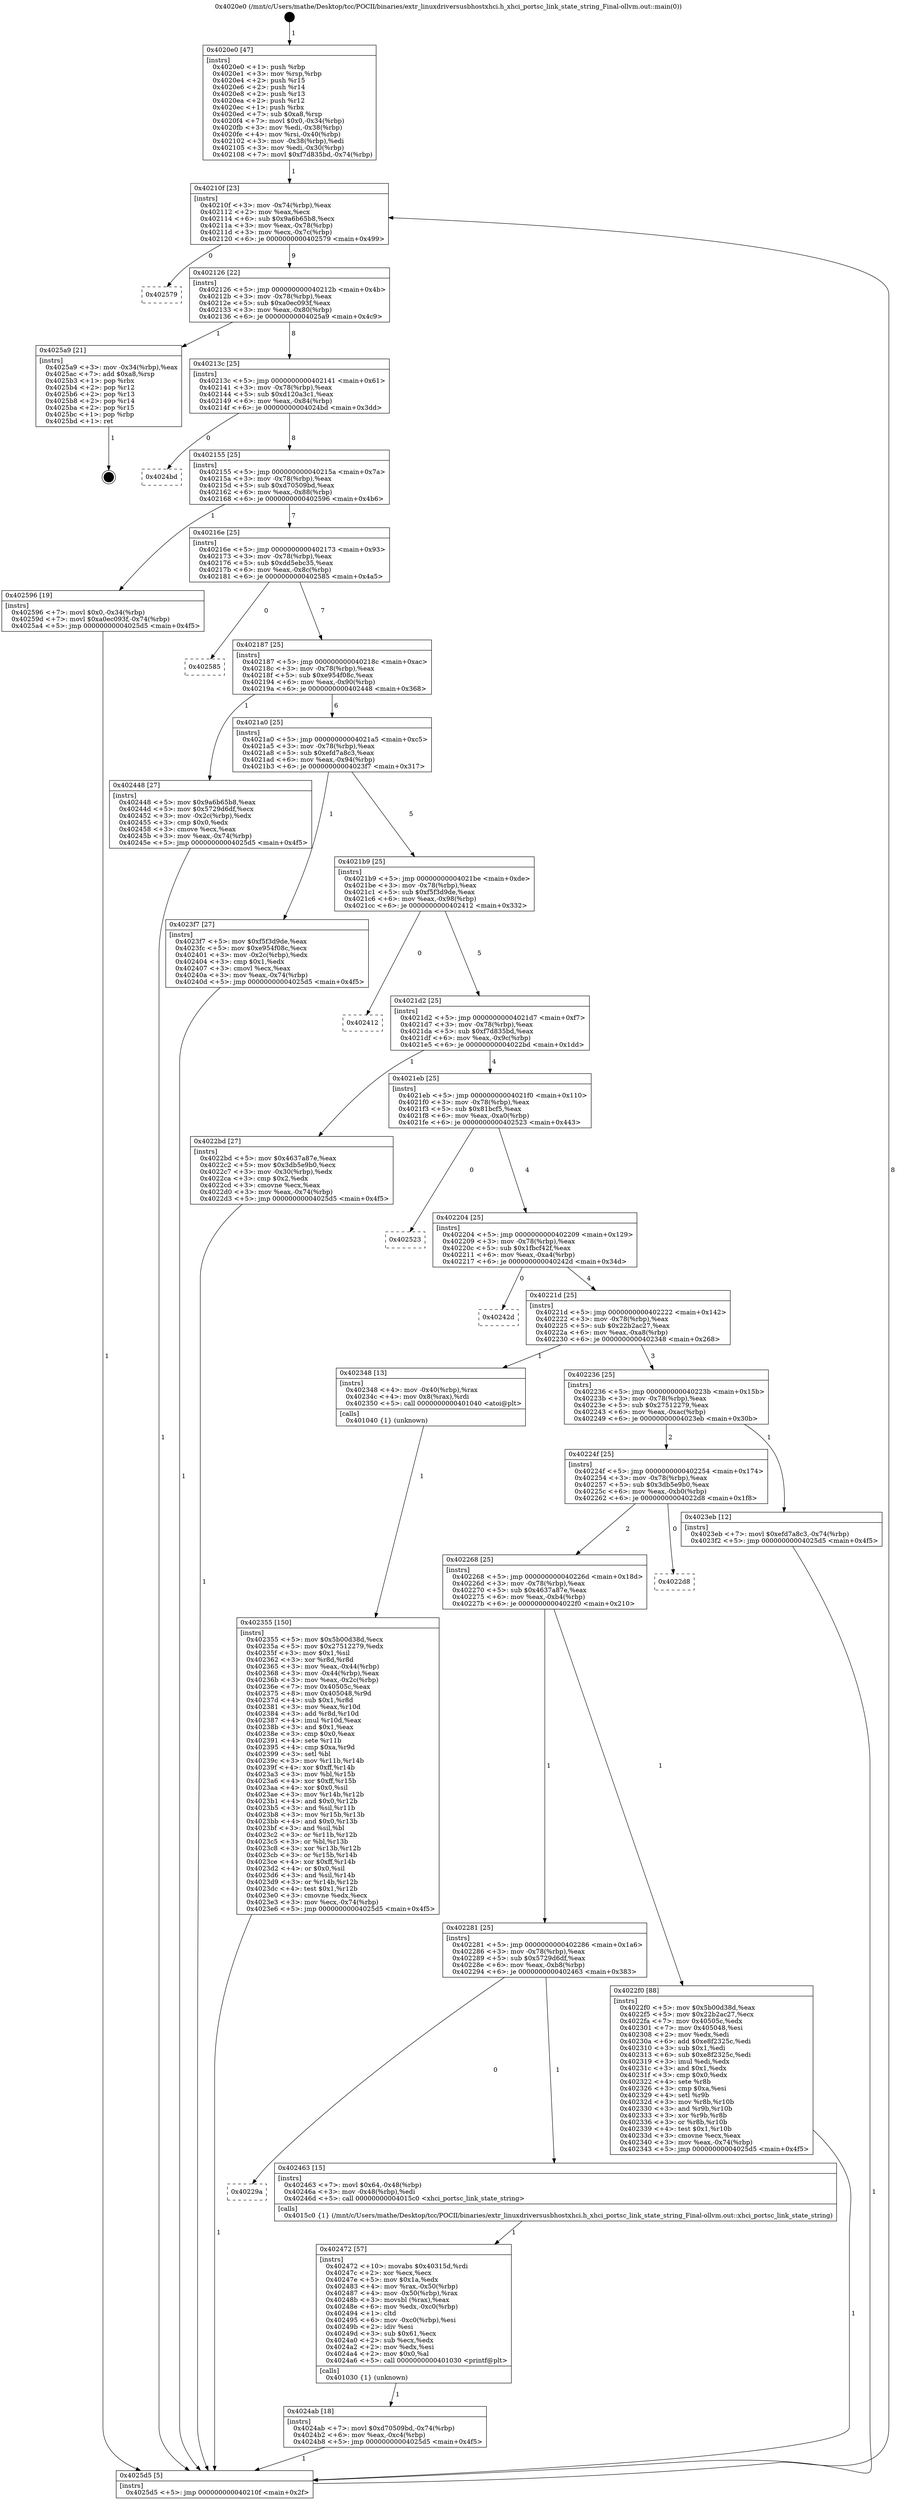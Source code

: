 digraph "0x4020e0" {
  label = "0x4020e0 (/mnt/c/Users/mathe/Desktop/tcc/POCII/binaries/extr_linuxdriversusbhostxhci.h_xhci_portsc_link_state_string_Final-ollvm.out::main(0))"
  labelloc = "t"
  node[shape=record]

  Entry [label="",width=0.3,height=0.3,shape=circle,fillcolor=black,style=filled]
  "0x40210f" [label="{
     0x40210f [23]\l
     | [instrs]\l
     &nbsp;&nbsp;0x40210f \<+3\>: mov -0x74(%rbp),%eax\l
     &nbsp;&nbsp;0x402112 \<+2\>: mov %eax,%ecx\l
     &nbsp;&nbsp;0x402114 \<+6\>: sub $0x9a6b65b8,%ecx\l
     &nbsp;&nbsp;0x40211a \<+3\>: mov %eax,-0x78(%rbp)\l
     &nbsp;&nbsp;0x40211d \<+3\>: mov %ecx,-0x7c(%rbp)\l
     &nbsp;&nbsp;0x402120 \<+6\>: je 0000000000402579 \<main+0x499\>\l
  }"]
  "0x402579" [label="{
     0x402579\l
  }", style=dashed]
  "0x402126" [label="{
     0x402126 [22]\l
     | [instrs]\l
     &nbsp;&nbsp;0x402126 \<+5\>: jmp 000000000040212b \<main+0x4b\>\l
     &nbsp;&nbsp;0x40212b \<+3\>: mov -0x78(%rbp),%eax\l
     &nbsp;&nbsp;0x40212e \<+5\>: sub $0xa0ec093f,%eax\l
     &nbsp;&nbsp;0x402133 \<+3\>: mov %eax,-0x80(%rbp)\l
     &nbsp;&nbsp;0x402136 \<+6\>: je 00000000004025a9 \<main+0x4c9\>\l
  }"]
  Exit [label="",width=0.3,height=0.3,shape=circle,fillcolor=black,style=filled,peripheries=2]
  "0x4025a9" [label="{
     0x4025a9 [21]\l
     | [instrs]\l
     &nbsp;&nbsp;0x4025a9 \<+3\>: mov -0x34(%rbp),%eax\l
     &nbsp;&nbsp;0x4025ac \<+7\>: add $0xa8,%rsp\l
     &nbsp;&nbsp;0x4025b3 \<+1\>: pop %rbx\l
     &nbsp;&nbsp;0x4025b4 \<+2\>: pop %r12\l
     &nbsp;&nbsp;0x4025b6 \<+2\>: pop %r13\l
     &nbsp;&nbsp;0x4025b8 \<+2\>: pop %r14\l
     &nbsp;&nbsp;0x4025ba \<+2\>: pop %r15\l
     &nbsp;&nbsp;0x4025bc \<+1\>: pop %rbp\l
     &nbsp;&nbsp;0x4025bd \<+1\>: ret\l
  }"]
  "0x40213c" [label="{
     0x40213c [25]\l
     | [instrs]\l
     &nbsp;&nbsp;0x40213c \<+5\>: jmp 0000000000402141 \<main+0x61\>\l
     &nbsp;&nbsp;0x402141 \<+3\>: mov -0x78(%rbp),%eax\l
     &nbsp;&nbsp;0x402144 \<+5\>: sub $0xd120a3c1,%eax\l
     &nbsp;&nbsp;0x402149 \<+6\>: mov %eax,-0x84(%rbp)\l
     &nbsp;&nbsp;0x40214f \<+6\>: je 00000000004024bd \<main+0x3dd\>\l
  }"]
  "0x4024ab" [label="{
     0x4024ab [18]\l
     | [instrs]\l
     &nbsp;&nbsp;0x4024ab \<+7\>: movl $0xd70509bd,-0x74(%rbp)\l
     &nbsp;&nbsp;0x4024b2 \<+6\>: mov %eax,-0xc4(%rbp)\l
     &nbsp;&nbsp;0x4024b8 \<+5\>: jmp 00000000004025d5 \<main+0x4f5\>\l
  }"]
  "0x4024bd" [label="{
     0x4024bd\l
  }", style=dashed]
  "0x402155" [label="{
     0x402155 [25]\l
     | [instrs]\l
     &nbsp;&nbsp;0x402155 \<+5\>: jmp 000000000040215a \<main+0x7a\>\l
     &nbsp;&nbsp;0x40215a \<+3\>: mov -0x78(%rbp),%eax\l
     &nbsp;&nbsp;0x40215d \<+5\>: sub $0xd70509bd,%eax\l
     &nbsp;&nbsp;0x402162 \<+6\>: mov %eax,-0x88(%rbp)\l
     &nbsp;&nbsp;0x402168 \<+6\>: je 0000000000402596 \<main+0x4b6\>\l
  }"]
  "0x402472" [label="{
     0x402472 [57]\l
     | [instrs]\l
     &nbsp;&nbsp;0x402472 \<+10\>: movabs $0x40315d,%rdi\l
     &nbsp;&nbsp;0x40247c \<+2\>: xor %ecx,%ecx\l
     &nbsp;&nbsp;0x40247e \<+5\>: mov $0x1a,%edx\l
     &nbsp;&nbsp;0x402483 \<+4\>: mov %rax,-0x50(%rbp)\l
     &nbsp;&nbsp;0x402487 \<+4\>: mov -0x50(%rbp),%rax\l
     &nbsp;&nbsp;0x40248b \<+3\>: movsbl (%rax),%eax\l
     &nbsp;&nbsp;0x40248e \<+6\>: mov %edx,-0xc0(%rbp)\l
     &nbsp;&nbsp;0x402494 \<+1\>: cltd\l
     &nbsp;&nbsp;0x402495 \<+6\>: mov -0xc0(%rbp),%esi\l
     &nbsp;&nbsp;0x40249b \<+2\>: idiv %esi\l
     &nbsp;&nbsp;0x40249d \<+3\>: sub $0x61,%ecx\l
     &nbsp;&nbsp;0x4024a0 \<+2\>: sub %ecx,%edx\l
     &nbsp;&nbsp;0x4024a2 \<+2\>: mov %edx,%esi\l
     &nbsp;&nbsp;0x4024a4 \<+2\>: mov $0x0,%al\l
     &nbsp;&nbsp;0x4024a6 \<+5\>: call 0000000000401030 \<printf@plt\>\l
     | [calls]\l
     &nbsp;&nbsp;0x401030 \{1\} (unknown)\l
  }"]
  "0x402596" [label="{
     0x402596 [19]\l
     | [instrs]\l
     &nbsp;&nbsp;0x402596 \<+7\>: movl $0x0,-0x34(%rbp)\l
     &nbsp;&nbsp;0x40259d \<+7\>: movl $0xa0ec093f,-0x74(%rbp)\l
     &nbsp;&nbsp;0x4025a4 \<+5\>: jmp 00000000004025d5 \<main+0x4f5\>\l
  }"]
  "0x40216e" [label="{
     0x40216e [25]\l
     | [instrs]\l
     &nbsp;&nbsp;0x40216e \<+5\>: jmp 0000000000402173 \<main+0x93\>\l
     &nbsp;&nbsp;0x402173 \<+3\>: mov -0x78(%rbp),%eax\l
     &nbsp;&nbsp;0x402176 \<+5\>: sub $0xdd5ebc35,%eax\l
     &nbsp;&nbsp;0x40217b \<+6\>: mov %eax,-0x8c(%rbp)\l
     &nbsp;&nbsp;0x402181 \<+6\>: je 0000000000402585 \<main+0x4a5\>\l
  }"]
  "0x40229a" [label="{
     0x40229a\l
  }", style=dashed]
  "0x402585" [label="{
     0x402585\l
  }", style=dashed]
  "0x402187" [label="{
     0x402187 [25]\l
     | [instrs]\l
     &nbsp;&nbsp;0x402187 \<+5\>: jmp 000000000040218c \<main+0xac\>\l
     &nbsp;&nbsp;0x40218c \<+3\>: mov -0x78(%rbp),%eax\l
     &nbsp;&nbsp;0x40218f \<+5\>: sub $0xe954f08c,%eax\l
     &nbsp;&nbsp;0x402194 \<+6\>: mov %eax,-0x90(%rbp)\l
     &nbsp;&nbsp;0x40219a \<+6\>: je 0000000000402448 \<main+0x368\>\l
  }"]
  "0x402463" [label="{
     0x402463 [15]\l
     | [instrs]\l
     &nbsp;&nbsp;0x402463 \<+7\>: movl $0x64,-0x48(%rbp)\l
     &nbsp;&nbsp;0x40246a \<+3\>: mov -0x48(%rbp),%edi\l
     &nbsp;&nbsp;0x40246d \<+5\>: call 00000000004015c0 \<xhci_portsc_link_state_string\>\l
     | [calls]\l
     &nbsp;&nbsp;0x4015c0 \{1\} (/mnt/c/Users/mathe/Desktop/tcc/POCII/binaries/extr_linuxdriversusbhostxhci.h_xhci_portsc_link_state_string_Final-ollvm.out::xhci_portsc_link_state_string)\l
  }"]
  "0x402448" [label="{
     0x402448 [27]\l
     | [instrs]\l
     &nbsp;&nbsp;0x402448 \<+5\>: mov $0x9a6b65b8,%eax\l
     &nbsp;&nbsp;0x40244d \<+5\>: mov $0x5729d6df,%ecx\l
     &nbsp;&nbsp;0x402452 \<+3\>: mov -0x2c(%rbp),%edx\l
     &nbsp;&nbsp;0x402455 \<+3\>: cmp $0x0,%edx\l
     &nbsp;&nbsp;0x402458 \<+3\>: cmove %ecx,%eax\l
     &nbsp;&nbsp;0x40245b \<+3\>: mov %eax,-0x74(%rbp)\l
     &nbsp;&nbsp;0x40245e \<+5\>: jmp 00000000004025d5 \<main+0x4f5\>\l
  }"]
  "0x4021a0" [label="{
     0x4021a0 [25]\l
     | [instrs]\l
     &nbsp;&nbsp;0x4021a0 \<+5\>: jmp 00000000004021a5 \<main+0xc5\>\l
     &nbsp;&nbsp;0x4021a5 \<+3\>: mov -0x78(%rbp),%eax\l
     &nbsp;&nbsp;0x4021a8 \<+5\>: sub $0xefd7a8c3,%eax\l
     &nbsp;&nbsp;0x4021ad \<+6\>: mov %eax,-0x94(%rbp)\l
     &nbsp;&nbsp;0x4021b3 \<+6\>: je 00000000004023f7 \<main+0x317\>\l
  }"]
  "0x402355" [label="{
     0x402355 [150]\l
     | [instrs]\l
     &nbsp;&nbsp;0x402355 \<+5\>: mov $0x5b00d38d,%ecx\l
     &nbsp;&nbsp;0x40235a \<+5\>: mov $0x27512279,%edx\l
     &nbsp;&nbsp;0x40235f \<+3\>: mov $0x1,%sil\l
     &nbsp;&nbsp;0x402362 \<+3\>: xor %r8d,%r8d\l
     &nbsp;&nbsp;0x402365 \<+3\>: mov %eax,-0x44(%rbp)\l
     &nbsp;&nbsp;0x402368 \<+3\>: mov -0x44(%rbp),%eax\l
     &nbsp;&nbsp;0x40236b \<+3\>: mov %eax,-0x2c(%rbp)\l
     &nbsp;&nbsp;0x40236e \<+7\>: mov 0x40505c,%eax\l
     &nbsp;&nbsp;0x402375 \<+8\>: mov 0x405048,%r9d\l
     &nbsp;&nbsp;0x40237d \<+4\>: sub $0x1,%r8d\l
     &nbsp;&nbsp;0x402381 \<+3\>: mov %eax,%r10d\l
     &nbsp;&nbsp;0x402384 \<+3\>: add %r8d,%r10d\l
     &nbsp;&nbsp;0x402387 \<+4\>: imul %r10d,%eax\l
     &nbsp;&nbsp;0x40238b \<+3\>: and $0x1,%eax\l
     &nbsp;&nbsp;0x40238e \<+3\>: cmp $0x0,%eax\l
     &nbsp;&nbsp;0x402391 \<+4\>: sete %r11b\l
     &nbsp;&nbsp;0x402395 \<+4\>: cmp $0xa,%r9d\l
     &nbsp;&nbsp;0x402399 \<+3\>: setl %bl\l
     &nbsp;&nbsp;0x40239c \<+3\>: mov %r11b,%r14b\l
     &nbsp;&nbsp;0x40239f \<+4\>: xor $0xff,%r14b\l
     &nbsp;&nbsp;0x4023a3 \<+3\>: mov %bl,%r15b\l
     &nbsp;&nbsp;0x4023a6 \<+4\>: xor $0xff,%r15b\l
     &nbsp;&nbsp;0x4023aa \<+4\>: xor $0x0,%sil\l
     &nbsp;&nbsp;0x4023ae \<+3\>: mov %r14b,%r12b\l
     &nbsp;&nbsp;0x4023b1 \<+4\>: and $0x0,%r12b\l
     &nbsp;&nbsp;0x4023b5 \<+3\>: and %sil,%r11b\l
     &nbsp;&nbsp;0x4023b8 \<+3\>: mov %r15b,%r13b\l
     &nbsp;&nbsp;0x4023bb \<+4\>: and $0x0,%r13b\l
     &nbsp;&nbsp;0x4023bf \<+3\>: and %sil,%bl\l
     &nbsp;&nbsp;0x4023c2 \<+3\>: or %r11b,%r12b\l
     &nbsp;&nbsp;0x4023c5 \<+3\>: or %bl,%r13b\l
     &nbsp;&nbsp;0x4023c8 \<+3\>: xor %r13b,%r12b\l
     &nbsp;&nbsp;0x4023cb \<+3\>: or %r15b,%r14b\l
     &nbsp;&nbsp;0x4023ce \<+4\>: xor $0xff,%r14b\l
     &nbsp;&nbsp;0x4023d2 \<+4\>: or $0x0,%sil\l
     &nbsp;&nbsp;0x4023d6 \<+3\>: and %sil,%r14b\l
     &nbsp;&nbsp;0x4023d9 \<+3\>: or %r14b,%r12b\l
     &nbsp;&nbsp;0x4023dc \<+4\>: test $0x1,%r12b\l
     &nbsp;&nbsp;0x4023e0 \<+3\>: cmovne %edx,%ecx\l
     &nbsp;&nbsp;0x4023e3 \<+3\>: mov %ecx,-0x74(%rbp)\l
     &nbsp;&nbsp;0x4023e6 \<+5\>: jmp 00000000004025d5 \<main+0x4f5\>\l
  }"]
  "0x4023f7" [label="{
     0x4023f7 [27]\l
     | [instrs]\l
     &nbsp;&nbsp;0x4023f7 \<+5\>: mov $0xf5f3d9de,%eax\l
     &nbsp;&nbsp;0x4023fc \<+5\>: mov $0xe954f08c,%ecx\l
     &nbsp;&nbsp;0x402401 \<+3\>: mov -0x2c(%rbp),%edx\l
     &nbsp;&nbsp;0x402404 \<+3\>: cmp $0x1,%edx\l
     &nbsp;&nbsp;0x402407 \<+3\>: cmovl %ecx,%eax\l
     &nbsp;&nbsp;0x40240a \<+3\>: mov %eax,-0x74(%rbp)\l
     &nbsp;&nbsp;0x40240d \<+5\>: jmp 00000000004025d5 \<main+0x4f5\>\l
  }"]
  "0x4021b9" [label="{
     0x4021b9 [25]\l
     | [instrs]\l
     &nbsp;&nbsp;0x4021b9 \<+5\>: jmp 00000000004021be \<main+0xde\>\l
     &nbsp;&nbsp;0x4021be \<+3\>: mov -0x78(%rbp),%eax\l
     &nbsp;&nbsp;0x4021c1 \<+5\>: sub $0xf5f3d9de,%eax\l
     &nbsp;&nbsp;0x4021c6 \<+6\>: mov %eax,-0x98(%rbp)\l
     &nbsp;&nbsp;0x4021cc \<+6\>: je 0000000000402412 \<main+0x332\>\l
  }"]
  "0x402281" [label="{
     0x402281 [25]\l
     | [instrs]\l
     &nbsp;&nbsp;0x402281 \<+5\>: jmp 0000000000402286 \<main+0x1a6\>\l
     &nbsp;&nbsp;0x402286 \<+3\>: mov -0x78(%rbp),%eax\l
     &nbsp;&nbsp;0x402289 \<+5\>: sub $0x5729d6df,%eax\l
     &nbsp;&nbsp;0x40228e \<+6\>: mov %eax,-0xb8(%rbp)\l
     &nbsp;&nbsp;0x402294 \<+6\>: je 0000000000402463 \<main+0x383\>\l
  }"]
  "0x402412" [label="{
     0x402412\l
  }", style=dashed]
  "0x4021d2" [label="{
     0x4021d2 [25]\l
     | [instrs]\l
     &nbsp;&nbsp;0x4021d2 \<+5\>: jmp 00000000004021d7 \<main+0xf7\>\l
     &nbsp;&nbsp;0x4021d7 \<+3\>: mov -0x78(%rbp),%eax\l
     &nbsp;&nbsp;0x4021da \<+5\>: sub $0xf7d835bd,%eax\l
     &nbsp;&nbsp;0x4021df \<+6\>: mov %eax,-0x9c(%rbp)\l
     &nbsp;&nbsp;0x4021e5 \<+6\>: je 00000000004022bd \<main+0x1dd\>\l
  }"]
  "0x4022f0" [label="{
     0x4022f0 [88]\l
     | [instrs]\l
     &nbsp;&nbsp;0x4022f0 \<+5\>: mov $0x5b00d38d,%eax\l
     &nbsp;&nbsp;0x4022f5 \<+5\>: mov $0x22b2ac27,%ecx\l
     &nbsp;&nbsp;0x4022fa \<+7\>: mov 0x40505c,%edx\l
     &nbsp;&nbsp;0x402301 \<+7\>: mov 0x405048,%esi\l
     &nbsp;&nbsp;0x402308 \<+2\>: mov %edx,%edi\l
     &nbsp;&nbsp;0x40230a \<+6\>: add $0xe8f2325c,%edi\l
     &nbsp;&nbsp;0x402310 \<+3\>: sub $0x1,%edi\l
     &nbsp;&nbsp;0x402313 \<+6\>: sub $0xe8f2325c,%edi\l
     &nbsp;&nbsp;0x402319 \<+3\>: imul %edi,%edx\l
     &nbsp;&nbsp;0x40231c \<+3\>: and $0x1,%edx\l
     &nbsp;&nbsp;0x40231f \<+3\>: cmp $0x0,%edx\l
     &nbsp;&nbsp;0x402322 \<+4\>: sete %r8b\l
     &nbsp;&nbsp;0x402326 \<+3\>: cmp $0xa,%esi\l
     &nbsp;&nbsp;0x402329 \<+4\>: setl %r9b\l
     &nbsp;&nbsp;0x40232d \<+3\>: mov %r8b,%r10b\l
     &nbsp;&nbsp;0x402330 \<+3\>: and %r9b,%r10b\l
     &nbsp;&nbsp;0x402333 \<+3\>: xor %r9b,%r8b\l
     &nbsp;&nbsp;0x402336 \<+3\>: or %r8b,%r10b\l
     &nbsp;&nbsp;0x402339 \<+4\>: test $0x1,%r10b\l
     &nbsp;&nbsp;0x40233d \<+3\>: cmovne %ecx,%eax\l
     &nbsp;&nbsp;0x402340 \<+3\>: mov %eax,-0x74(%rbp)\l
     &nbsp;&nbsp;0x402343 \<+5\>: jmp 00000000004025d5 \<main+0x4f5\>\l
  }"]
  "0x4022bd" [label="{
     0x4022bd [27]\l
     | [instrs]\l
     &nbsp;&nbsp;0x4022bd \<+5\>: mov $0x4637a87e,%eax\l
     &nbsp;&nbsp;0x4022c2 \<+5\>: mov $0x3db5e9b0,%ecx\l
     &nbsp;&nbsp;0x4022c7 \<+3\>: mov -0x30(%rbp),%edx\l
     &nbsp;&nbsp;0x4022ca \<+3\>: cmp $0x2,%edx\l
     &nbsp;&nbsp;0x4022cd \<+3\>: cmovne %ecx,%eax\l
     &nbsp;&nbsp;0x4022d0 \<+3\>: mov %eax,-0x74(%rbp)\l
     &nbsp;&nbsp;0x4022d3 \<+5\>: jmp 00000000004025d5 \<main+0x4f5\>\l
  }"]
  "0x4021eb" [label="{
     0x4021eb [25]\l
     | [instrs]\l
     &nbsp;&nbsp;0x4021eb \<+5\>: jmp 00000000004021f0 \<main+0x110\>\l
     &nbsp;&nbsp;0x4021f0 \<+3\>: mov -0x78(%rbp),%eax\l
     &nbsp;&nbsp;0x4021f3 \<+5\>: sub $0x81bcf5,%eax\l
     &nbsp;&nbsp;0x4021f8 \<+6\>: mov %eax,-0xa0(%rbp)\l
     &nbsp;&nbsp;0x4021fe \<+6\>: je 0000000000402523 \<main+0x443\>\l
  }"]
  "0x4025d5" [label="{
     0x4025d5 [5]\l
     | [instrs]\l
     &nbsp;&nbsp;0x4025d5 \<+5\>: jmp 000000000040210f \<main+0x2f\>\l
  }"]
  "0x4020e0" [label="{
     0x4020e0 [47]\l
     | [instrs]\l
     &nbsp;&nbsp;0x4020e0 \<+1\>: push %rbp\l
     &nbsp;&nbsp;0x4020e1 \<+3\>: mov %rsp,%rbp\l
     &nbsp;&nbsp;0x4020e4 \<+2\>: push %r15\l
     &nbsp;&nbsp;0x4020e6 \<+2\>: push %r14\l
     &nbsp;&nbsp;0x4020e8 \<+2\>: push %r13\l
     &nbsp;&nbsp;0x4020ea \<+2\>: push %r12\l
     &nbsp;&nbsp;0x4020ec \<+1\>: push %rbx\l
     &nbsp;&nbsp;0x4020ed \<+7\>: sub $0xa8,%rsp\l
     &nbsp;&nbsp;0x4020f4 \<+7\>: movl $0x0,-0x34(%rbp)\l
     &nbsp;&nbsp;0x4020fb \<+3\>: mov %edi,-0x38(%rbp)\l
     &nbsp;&nbsp;0x4020fe \<+4\>: mov %rsi,-0x40(%rbp)\l
     &nbsp;&nbsp;0x402102 \<+3\>: mov -0x38(%rbp),%edi\l
     &nbsp;&nbsp;0x402105 \<+3\>: mov %edi,-0x30(%rbp)\l
     &nbsp;&nbsp;0x402108 \<+7\>: movl $0xf7d835bd,-0x74(%rbp)\l
  }"]
  "0x402268" [label="{
     0x402268 [25]\l
     | [instrs]\l
     &nbsp;&nbsp;0x402268 \<+5\>: jmp 000000000040226d \<main+0x18d\>\l
     &nbsp;&nbsp;0x40226d \<+3\>: mov -0x78(%rbp),%eax\l
     &nbsp;&nbsp;0x402270 \<+5\>: sub $0x4637a87e,%eax\l
     &nbsp;&nbsp;0x402275 \<+6\>: mov %eax,-0xb4(%rbp)\l
     &nbsp;&nbsp;0x40227b \<+6\>: je 00000000004022f0 \<main+0x210\>\l
  }"]
  "0x402523" [label="{
     0x402523\l
  }", style=dashed]
  "0x402204" [label="{
     0x402204 [25]\l
     | [instrs]\l
     &nbsp;&nbsp;0x402204 \<+5\>: jmp 0000000000402209 \<main+0x129\>\l
     &nbsp;&nbsp;0x402209 \<+3\>: mov -0x78(%rbp),%eax\l
     &nbsp;&nbsp;0x40220c \<+5\>: sub $0x1fbcf42f,%eax\l
     &nbsp;&nbsp;0x402211 \<+6\>: mov %eax,-0xa4(%rbp)\l
     &nbsp;&nbsp;0x402217 \<+6\>: je 000000000040242d \<main+0x34d\>\l
  }"]
  "0x4022d8" [label="{
     0x4022d8\l
  }", style=dashed]
  "0x40242d" [label="{
     0x40242d\l
  }", style=dashed]
  "0x40221d" [label="{
     0x40221d [25]\l
     | [instrs]\l
     &nbsp;&nbsp;0x40221d \<+5\>: jmp 0000000000402222 \<main+0x142\>\l
     &nbsp;&nbsp;0x402222 \<+3\>: mov -0x78(%rbp),%eax\l
     &nbsp;&nbsp;0x402225 \<+5\>: sub $0x22b2ac27,%eax\l
     &nbsp;&nbsp;0x40222a \<+6\>: mov %eax,-0xa8(%rbp)\l
     &nbsp;&nbsp;0x402230 \<+6\>: je 0000000000402348 \<main+0x268\>\l
  }"]
  "0x40224f" [label="{
     0x40224f [25]\l
     | [instrs]\l
     &nbsp;&nbsp;0x40224f \<+5\>: jmp 0000000000402254 \<main+0x174\>\l
     &nbsp;&nbsp;0x402254 \<+3\>: mov -0x78(%rbp),%eax\l
     &nbsp;&nbsp;0x402257 \<+5\>: sub $0x3db5e9b0,%eax\l
     &nbsp;&nbsp;0x40225c \<+6\>: mov %eax,-0xb0(%rbp)\l
     &nbsp;&nbsp;0x402262 \<+6\>: je 00000000004022d8 \<main+0x1f8\>\l
  }"]
  "0x402348" [label="{
     0x402348 [13]\l
     | [instrs]\l
     &nbsp;&nbsp;0x402348 \<+4\>: mov -0x40(%rbp),%rax\l
     &nbsp;&nbsp;0x40234c \<+4\>: mov 0x8(%rax),%rdi\l
     &nbsp;&nbsp;0x402350 \<+5\>: call 0000000000401040 \<atoi@plt\>\l
     | [calls]\l
     &nbsp;&nbsp;0x401040 \{1\} (unknown)\l
  }"]
  "0x402236" [label="{
     0x402236 [25]\l
     | [instrs]\l
     &nbsp;&nbsp;0x402236 \<+5\>: jmp 000000000040223b \<main+0x15b\>\l
     &nbsp;&nbsp;0x40223b \<+3\>: mov -0x78(%rbp),%eax\l
     &nbsp;&nbsp;0x40223e \<+5\>: sub $0x27512279,%eax\l
     &nbsp;&nbsp;0x402243 \<+6\>: mov %eax,-0xac(%rbp)\l
     &nbsp;&nbsp;0x402249 \<+6\>: je 00000000004023eb \<main+0x30b\>\l
  }"]
  "0x4023eb" [label="{
     0x4023eb [12]\l
     | [instrs]\l
     &nbsp;&nbsp;0x4023eb \<+7\>: movl $0xefd7a8c3,-0x74(%rbp)\l
     &nbsp;&nbsp;0x4023f2 \<+5\>: jmp 00000000004025d5 \<main+0x4f5\>\l
  }"]
  Entry -> "0x4020e0" [label=" 1"]
  "0x40210f" -> "0x402579" [label=" 0"]
  "0x40210f" -> "0x402126" [label=" 9"]
  "0x4025a9" -> Exit [label=" 1"]
  "0x402126" -> "0x4025a9" [label=" 1"]
  "0x402126" -> "0x40213c" [label=" 8"]
  "0x402596" -> "0x4025d5" [label=" 1"]
  "0x40213c" -> "0x4024bd" [label=" 0"]
  "0x40213c" -> "0x402155" [label=" 8"]
  "0x4024ab" -> "0x4025d5" [label=" 1"]
  "0x402155" -> "0x402596" [label=" 1"]
  "0x402155" -> "0x40216e" [label=" 7"]
  "0x402472" -> "0x4024ab" [label=" 1"]
  "0x40216e" -> "0x402585" [label=" 0"]
  "0x40216e" -> "0x402187" [label=" 7"]
  "0x402463" -> "0x402472" [label=" 1"]
  "0x402187" -> "0x402448" [label=" 1"]
  "0x402187" -> "0x4021a0" [label=" 6"]
  "0x402281" -> "0x40229a" [label=" 0"]
  "0x4021a0" -> "0x4023f7" [label=" 1"]
  "0x4021a0" -> "0x4021b9" [label=" 5"]
  "0x402281" -> "0x402463" [label=" 1"]
  "0x4021b9" -> "0x402412" [label=" 0"]
  "0x4021b9" -> "0x4021d2" [label=" 5"]
  "0x402448" -> "0x4025d5" [label=" 1"]
  "0x4021d2" -> "0x4022bd" [label=" 1"]
  "0x4021d2" -> "0x4021eb" [label=" 4"]
  "0x4022bd" -> "0x4025d5" [label=" 1"]
  "0x4020e0" -> "0x40210f" [label=" 1"]
  "0x4025d5" -> "0x40210f" [label=" 8"]
  "0x4023f7" -> "0x4025d5" [label=" 1"]
  "0x4021eb" -> "0x402523" [label=" 0"]
  "0x4021eb" -> "0x402204" [label=" 4"]
  "0x402355" -> "0x4025d5" [label=" 1"]
  "0x402204" -> "0x40242d" [label=" 0"]
  "0x402204" -> "0x40221d" [label=" 4"]
  "0x402348" -> "0x402355" [label=" 1"]
  "0x40221d" -> "0x402348" [label=" 1"]
  "0x40221d" -> "0x402236" [label=" 3"]
  "0x402268" -> "0x402281" [label=" 1"]
  "0x402236" -> "0x4023eb" [label=" 1"]
  "0x402236" -> "0x40224f" [label=" 2"]
  "0x4022f0" -> "0x4025d5" [label=" 1"]
  "0x40224f" -> "0x4022d8" [label=" 0"]
  "0x40224f" -> "0x402268" [label=" 2"]
  "0x4023eb" -> "0x4025d5" [label=" 1"]
  "0x402268" -> "0x4022f0" [label=" 1"]
}
